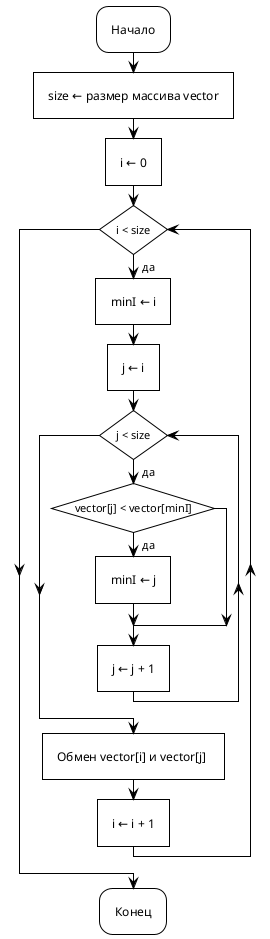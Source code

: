     
@startuml
!theme plain     
skinparam padding 5
skinparam ConditionEndStyle hline
skinparam conditionStyle InsideDiamond


:Начало;
    :size ← размер массива vector]
    :i ← 0]
    while (i < size) is (да)
        :minI ← i]
        :j ← i]
        while (j < size) is (да)
            if (  vector[j] < vector[minI]  ) then (да)
                :minI ← j]
            endif
            :j ← j + 1]
        endwhile
        :Обмен vector[i] и vector[j] ]
        :i ← i + 1]
    endwhile
:Конец;
@enduml     
